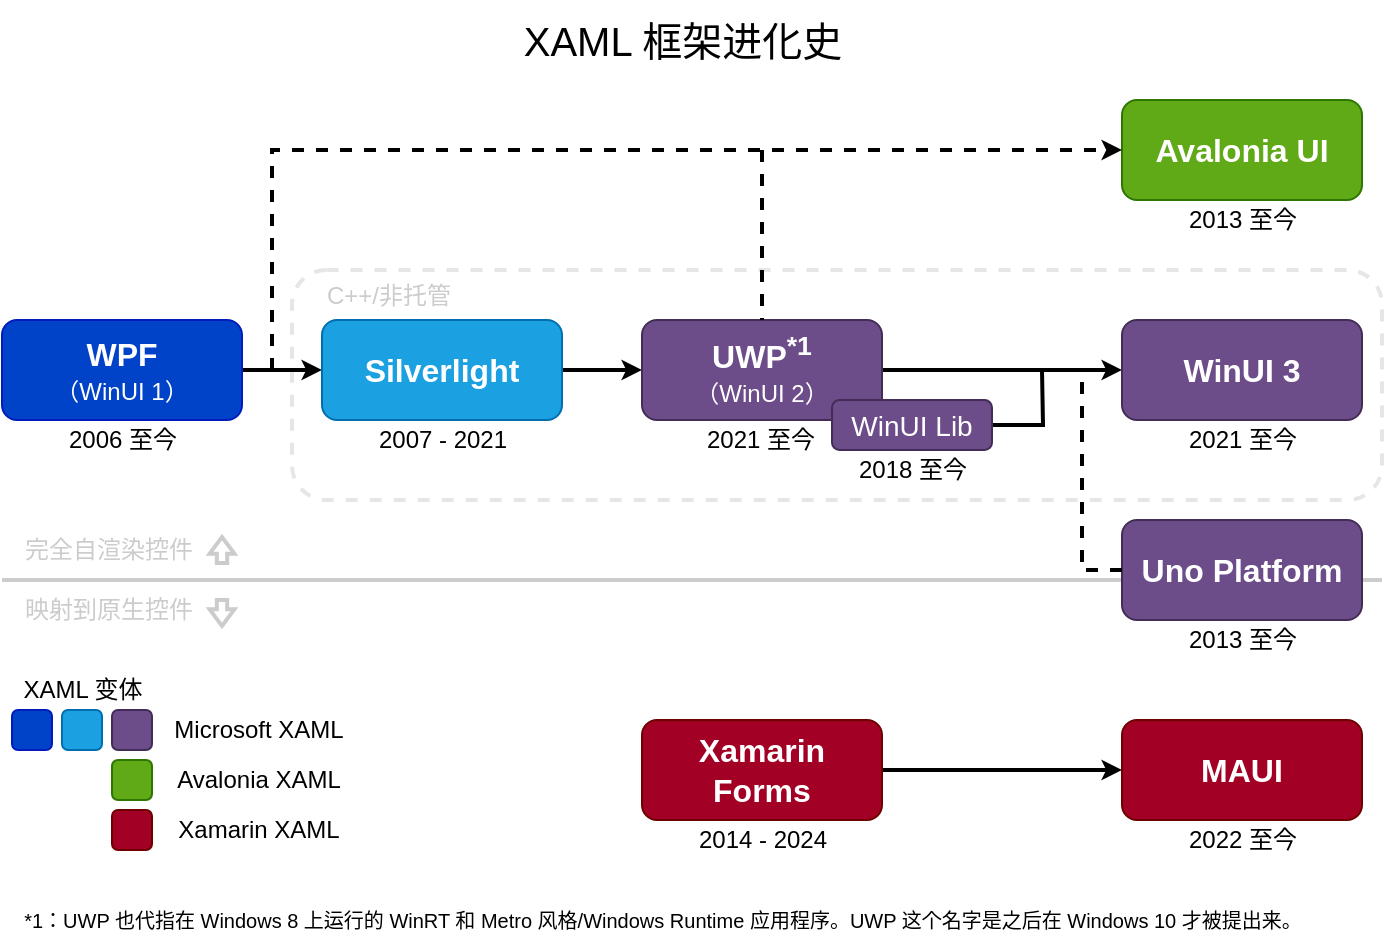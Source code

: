 <mxfile version="20.7.4" type="device"><diagram id="64IoWWK6bvgBnj8eBocw" name="第 1 页"><mxGraphModel dx="839" dy="765" grid="1" gridSize="5" guides="1" tooltips="1" connect="1" arrows="1" fold="1" page="1" pageScale="1" pageWidth="827" pageHeight="1169" math="1" shadow="0"><root><mxCell id="0"/><mxCell id="1" parent="0"/><mxCell id="qry_ecWV91Hp-OoGI8Yc-34" value="" style="endArrow=none;html=1;rounded=0;strokeWidth=2;fontSize=12;fontColor=#CCCCCC;startSize=4;endSize=4;strokeColor=#CCCCCC;" edge="1" parent="1"><mxGeometry width="50" height="50" relative="1" as="geometry"><mxPoint x="100" y="390" as="sourcePoint"/><mxPoint x="790" y="390" as="targetPoint"/></mxGeometry></mxCell><mxCell id="qry_ecWV91Hp-OoGI8Yc-23" value="" style="rounded=1;whiteSpace=wrap;html=1;shadow=0;glass=0;fontSize=14;fillColor=none;dashed=1;strokeWidth=2;strokeColor=#E6E6E6;fontColor=#CCCCCC;" vertex="1" parent="1"><mxGeometry x="245" y="235" width="545" height="115" as="geometry"/></mxCell><mxCell id="qry_ecWV91Hp-OoGI8Yc-1" value="XAML 框架进化史" style="text;html=1;align=center;verticalAlign=middle;resizable=0;points=[];autosize=1;strokeColor=none;fillColor=none;fontSize=20;" vertex="1" parent="1"><mxGeometry x="350" y="100" width="180" height="40" as="geometry"/></mxCell><mxCell id="qry_ecWV91Hp-OoGI8Yc-12" style="edgeStyle=orthogonalEdgeStyle;rounded=0;orthogonalLoop=1;jettySize=auto;html=1;entryX=0;entryY=0.5;entryDx=0;entryDy=0;fontSize=14;strokeWidth=2;startSize=4;endSize=4;" edge="1" parent="1" source="qry_ecWV91Hp-OoGI8Yc-2" target="qry_ecWV91Hp-OoGI8Yc-4"><mxGeometry relative="1" as="geometry"/></mxCell><mxCell id="qry_ecWV91Hp-OoGI8Yc-2" value="&lt;font style=&quot;font-size: 16px;&quot;&gt;&lt;b&gt;WPF&lt;br&gt;&lt;/b&gt;&lt;/font&gt;&lt;font style=&quot;font-size: 12px;&quot;&gt;（WinUI 1）&lt;/font&gt;" style="rounded=1;whiteSpace=wrap;html=1;fontSize=14;fillColor=#0043C9;strokeColor=#001DBC;fontColor=#ffffff;" vertex="1" parent="1"><mxGeometry x="100" y="260" width="120" height="50" as="geometry"/></mxCell><mxCell id="qry_ecWV91Hp-OoGI8Yc-13" style="edgeStyle=orthogonalEdgeStyle;rounded=0;orthogonalLoop=1;jettySize=auto;html=1;entryX=0;entryY=0.5;entryDx=0;entryDy=0;strokeWidth=2;fontSize=14;startSize=4;endSize=4;" edge="1" parent="1" source="qry_ecWV91Hp-OoGI8Yc-4" target="qry_ecWV91Hp-OoGI8Yc-5"><mxGeometry relative="1" as="geometry"/></mxCell><mxCell id="qry_ecWV91Hp-OoGI8Yc-4" value="&lt;font style=&quot;font-size: 16px;&quot;&gt;&lt;b&gt;Silverlight&lt;/b&gt;&lt;/font&gt;" style="rounded=1;whiteSpace=wrap;html=1;fontSize=14;fillColor=#1ba1e2;strokeColor=#006EAF;fontColor=#ffffff;" vertex="1" parent="1"><mxGeometry x="260" y="260" width="120" height="50" as="geometry"/></mxCell><mxCell id="qry_ecWV91Hp-OoGI8Yc-14" style="edgeStyle=orthogonalEdgeStyle;rounded=0;orthogonalLoop=1;jettySize=auto;html=1;entryX=0;entryY=0.5;entryDx=0;entryDy=0;strokeWidth=2;fontSize=14;startSize=4;endSize=4;" edge="1" parent="1" source="qry_ecWV91Hp-OoGI8Yc-5" target="qry_ecWV91Hp-OoGI8Yc-8"><mxGeometry relative="1" as="geometry"/></mxCell><mxCell id="qry_ecWV91Hp-OoGI8Yc-5" value="&lt;font style=&quot;font-size: 16px;&quot;&gt;&lt;b&gt;UWP&lt;sup&gt;*1&lt;/sup&gt;&lt;/b&gt;&lt;/font&gt;&lt;br&gt;&lt;font style=&quot;font-size: 12px;&quot;&gt;（WinUI 2）&lt;/font&gt;" style="rounded=1;whiteSpace=wrap;html=1;fontSize=14;fillColor=#6C4D8A;strokeColor=#432D57;fontColor=#ffffff;" vertex="1" parent="1"><mxGeometry x="420" y="260" width="120" height="50" as="geometry"/></mxCell><mxCell id="qry_ecWV91Hp-OoGI8Yc-6" value="&lt;font style=&quot;font-size: 16px;&quot;&gt;&lt;b&gt;Avalonia UI&lt;/b&gt;&lt;/font&gt;" style="rounded=1;whiteSpace=wrap;html=1;fontSize=14;fillColor=#60a917;strokeColor=#2D7600;fontColor=#ffffff;shadow=0;" vertex="1" parent="1"><mxGeometry x="660" y="150" width="120" height="50" as="geometry"/></mxCell><mxCell id="qry_ecWV91Hp-OoGI8Yc-19" style="edgeStyle=orthogonalEdgeStyle;rounded=0;orthogonalLoop=1;jettySize=auto;html=1;entryX=0;entryY=0.5;entryDx=0;entryDy=0;strokeWidth=2;fontSize=14;endArrow=classic;endFill=1;startSize=4;endSize=4;" edge="1" parent="1" source="qry_ecWV91Hp-OoGI8Yc-7" target="qry_ecWV91Hp-OoGI8Yc-10"><mxGeometry relative="1" as="geometry"/></mxCell><mxCell id="qry_ecWV91Hp-OoGI8Yc-7" value="&lt;font style=&quot;font-size: 16px;&quot;&gt;&lt;b&gt;Xamarin&lt;br&gt;Forms&lt;/b&gt;&lt;/font&gt;" style="rounded=1;whiteSpace=wrap;html=1;fontSize=14;fillColor=#a20025;strokeColor=#6F0000;fontColor=#ffffff;shadow=0;glass=0;" vertex="1" parent="1"><mxGeometry x="420" y="460" width="120" height="50" as="geometry"/></mxCell><mxCell id="qry_ecWV91Hp-OoGI8Yc-8" value="&lt;font style=&quot;font-size: 16px;&quot;&gt;&lt;b&gt;WinUI 3&lt;/b&gt;&lt;/font&gt;" style="rounded=1;whiteSpace=wrap;html=1;fontSize=14;fillColor=#6C4D8A;strokeColor=#432D57;fontColor=#ffffff;" vertex="1" parent="1"><mxGeometry x="660" y="260" width="120" height="50" as="geometry"/></mxCell><mxCell id="qry_ecWV91Hp-OoGI8Yc-9" value="&lt;font style=&quot;font-size: 16px;&quot;&gt;&lt;b&gt;Uno Platform&lt;/b&gt;&lt;/font&gt;" style="rounded=1;whiteSpace=wrap;html=1;fontSize=14;fillColor=#6C4D8A;strokeColor=#432D57;fontColor=#ffffff;" vertex="1" parent="1"><mxGeometry x="660" y="360" width="120" height="50" as="geometry"/></mxCell><mxCell id="qry_ecWV91Hp-OoGI8Yc-10" value="&lt;font style=&quot;font-size: 16px;&quot;&gt;&lt;b&gt;MAUI&lt;/b&gt;&lt;/font&gt;" style="rounded=1;whiteSpace=wrap;html=1;fontSize=14;fillColor=#a20025;strokeColor=#6F0000;fontColor=#ffffff;shadow=0;glass=0;" vertex="1" parent="1"><mxGeometry x="660" y="460" width="120" height="50" as="geometry"/></mxCell><mxCell id="qry_ecWV91Hp-OoGI8Yc-17" style="edgeStyle=orthogonalEdgeStyle;rounded=0;orthogonalLoop=1;jettySize=auto;html=1;strokeWidth=2;fontSize=14;startSize=4;endSize=4;endArrow=none;endFill=0;" edge="1" parent="1" source="qry_ecWV91Hp-OoGI8Yc-15"><mxGeometry relative="1" as="geometry"><mxPoint x="620" y="285" as="targetPoint"/></mxGeometry></mxCell><mxCell id="qry_ecWV91Hp-OoGI8Yc-15" value="WinUI Lib" style="rounded=1;whiteSpace=wrap;html=1;fontSize=14;fillColor=#6C4D8A;strokeColor=#432D57;fontColor=#ffffff;" vertex="1" parent="1"><mxGeometry x="515" y="300" width="80" height="25" as="geometry"/></mxCell><mxCell id="qry_ecWV91Hp-OoGI8Yc-18" value="" style="endArrow=none;dashed=1;html=1;rounded=0;strokeWidth=2;fontSize=14;startSize=4;endSize=4;exitX=0;exitY=0.5;exitDx=0;exitDy=0;" edge="1" parent="1" source="qry_ecWV91Hp-OoGI8Yc-9"><mxGeometry width="50" height="50" relative="1" as="geometry"><mxPoint x="570" y="410" as="sourcePoint"/><mxPoint x="640" y="285" as="targetPoint"/><Array as="points"><mxPoint x="640" y="385"/></Array></mxGeometry></mxCell><mxCell id="qry_ecWV91Hp-OoGI8Yc-21" value="" style="endArrow=classic;dashed=1;html=1;rounded=0;strokeWidth=2;fontSize=14;startSize=4;endSize=4;entryX=0;entryY=0.5;entryDx=0;entryDy=0;endFill=1;" edge="1" parent="1" target="qry_ecWV91Hp-OoGI8Yc-6"><mxGeometry width="50" height="50" relative="1" as="geometry"><mxPoint x="235" y="285" as="sourcePoint"/><mxPoint x="255" y="155" as="targetPoint"/><Array as="points"><mxPoint x="235" y="175"/></Array></mxGeometry></mxCell><mxCell id="qry_ecWV91Hp-OoGI8Yc-22" value="" style="endArrow=none;dashed=1;html=1;rounded=0;strokeWidth=2;fontSize=14;startSize=4;endSize=4;entryX=0.5;entryY=0;entryDx=0;entryDy=0;" edge="1" parent="1" target="qry_ecWV91Hp-OoGI8Yc-5"><mxGeometry width="50" height="50" relative="1" as="geometry"><mxPoint x="480" y="175" as="sourcePoint"/><mxPoint x="450" y="235" as="targetPoint"/></mxGeometry></mxCell><mxCell id="qry_ecWV91Hp-OoGI8Yc-24" value="2006 至今" style="text;html=1;align=center;verticalAlign=middle;resizable=1;points=[];autosize=1;strokeColor=none;fillColor=none;fontSize=12;movable=1;rotatable=1;deletable=1;editable=1;connectable=1;" vertex="1" parent="1"><mxGeometry x="122.5" y="310" width="75" height="20" as="geometry"/></mxCell><mxCell id="qry_ecWV91Hp-OoGI8Yc-25" value="2007 - 2021" style="text;html=1;align=center;verticalAlign=middle;resizable=1;points=[];autosize=1;strokeColor=none;fillColor=none;fontSize=12;movable=1;rotatable=1;deletable=1;editable=1;connectable=1;" vertex="1" parent="1"><mxGeometry x="277.5" y="310" width="85" height="20" as="geometry"/></mxCell><mxCell id="qry_ecWV91Hp-OoGI8Yc-26" value="2021 至今" style="text;html=1;align=center;verticalAlign=middle;resizable=1;points=[];autosize=1;strokeColor=none;fillColor=none;fontSize=12;movable=1;rotatable=1;deletable=1;editable=1;connectable=1;" vertex="1" parent="1"><mxGeometry x="441" y="310" width="75" height="20" as="geometry"/></mxCell><mxCell id="qry_ecWV91Hp-OoGI8Yc-27" value="2018 至今" style="text;html=1;align=center;verticalAlign=middle;resizable=1;points=[];autosize=1;strokeColor=none;fillColor=none;fontSize=12;movable=1;rotatable=1;deletable=1;editable=1;connectable=1;" vertex="1" parent="1"><mxGeometry x="517.5" y="325" width="75" height="20" as="geometry"/></mxCell><mxCell id="qry_ecWV91Hp-OoGI8Yc-28" value="2021 至今" style="text;html=1;align=center;verticalAlign=middle;resizable=1;points=[];autosize=1;strokeColor=none;fillColor=none;fontSize=12;movable=1;rotatable=1;deletable=1;editable=1;connectable=1;" vertex="1" parent="1"><mxGeometry x="682.5" y="310" width="75" height="20" as="geometry"/></mxCell><mxCell id="qry_ecWV91Hp-OoGI8Yc-29" value="2013 至今" style="text;html=1;align=center;verticalAlign=middle;resizable=1;points=[];autosize=1;strokeColor=none;fillColor=none;fontSize=12;movable=1;rotatable=1;deletable=1;editable=1;connectable=1;" vertex="1" parent="1"><mxGeometry x="682.5" y="410" width="75" height="20" as="geometry"/></mxCell><mxCell id="qry_ecWV91Hp-OoGI8Yc-30" value="2013 至今" style="text;html=1;align=center;verticalAlign=middle;resizable=1;points=[];autosize=1;strokeColor=none;fillColor=none;fontSize=12;movable=1;rotatable=1;deletable=1;editable=1;connectable=1;" vertex="1" parent="1"><mxGeometry x="682.5" y="200" width="75" height="20" as="geometry"/></mxCell><mxCell id="qry_ecWV91Hp-OoGI8Yc-31" value="C++/非托管" style="text;html=1;align=center;verticalAlign=middle;resizable=1;points=[];autosize=1;strokeColor=none;fillColor=none;fontSize=12;fontColor=#CCCCCC;movable=1;rotatable=1;deletable=1;editable=1;connectable=1;" vertex="1" parent="1"><mxGeometry x="250" y="235" width="85" height="25" as="geometry"/></mxCell><mxCell id="qry_ecWV91Hp-OoGI8Yc-32" value="2022 至今" style="text;html=1;align=center;verticalAlign=middle;resizable=1;points=[];autosize=1;strokeColor=none;fillColor=none;fontSize=12;movable=1;rotatable=1;deletable=1;editable=1;connectable=1;" vertex="1" parent="1"><mxGeometry x="682.5" y="510" width="75" height="20" as="geometry"/></mxCell><mxCell id="qry_ecWV91Hp-OoGI8Yc-33" value="2014 - 2024" style="text;html=1;align=center;verticalAlign=middle;resizable=1;points=[];autosize=1;strokeColor=none;fillColor=none;fontSize=12;movable=1;rotatable=1;deletable=1;editable=1;connectable=1;" vertex="1" parent="1"><mxGeometry x="437.5" y="510" width="85" height="20" as="geometry"/></mxCell><mxCell id="qry_ecWV91Hp-OoGI8Yc-35" value="完全自渲染控件" style="text;html=1;align=center;verticalAlign=middle;resizable=0;points=[];autosize=1;strokeColor=none;fillColor=none;fontSize=12;fontColor=#CCCCCC;" vertex="1" parent="1"><mxGeometry x="100" y="360" width="105" height="30" as="geometry"/></mxCell><mxCell id="qry_ecWV91Hp-OoGI8Yc-36" value="" style="shape=flexArrow;endArrow=classic;html=1;rounded=0;strokeColor=#CCCCCC;strokeWidth=2;fontSize=12;fontColor=#CCCCCC;startSize=4;endSize=2.106;width=4.167;endWidth=5.231;" edge="1" parent="1"><mxGeometry width="50" height="50" relative="1" as="geometry"><mxPoint x="210" y="382.5" as="sourcePoint"/><mxPoint x="210" y="367.5" as="targetPoint"/></mxGeometry></mxCell><mxCell id="qry_ecWV91Hp-OoGI8Yc-37" value="映射到原生控件" style="text;html=1;align=center;verticalAlign=middle;resizable=0;points=[];autosize=1;strokeColor=none;fillColor=none;fontSize=12;fontColor=#CCCCCC;" vertex="1" parent="1"><mxGeometry x="100" y="390" width="105" height="30" as="geometry"/></mxCell><mxCell id="qry_ecWV91Hp-OoGI8Yc-38" value="" style="shape=flexArrow;endArrow=classic;html=1;rounded=0;strokeColor=#CCCCCC;strokeWidth=2;fontSize=12;fontColor=#CCCCCC;startSize=4;endSize=2.106;width=4.167;endWidth=5.231;" edge="1" parent="1"><mxGeometry x="-1" y="-2" width="50" height="50" relative="1" as="geometry"><mxPoint x="210" y="399" as="sourcePoint"/><mxPoint x="210" y="414" as="targetPoint"/><mxPoint x="2" y="-2" as="offset"/></mxGeometry></mxCell><mxCell id="qry_ecWV91Hp-OoGI8Yc-39" value="" style="rounded=1;whiteSpace=wrap;html=1;fontSize=14;fillColor=#0043C9;strokeColor=#001DBC;fontColor=#ffffff;" vertex="1" parent="1"><mxGeometry x="105" y="455" width="20" height="20" as="geometry"/></mxCell><mxCell id="qry_ecWV91Hp-OoGI8Yc-40" value="" style="rounded=1;whiteSpace=wrap;html=1;fontSize=14;fillColor=#1ba1e2;strokeColor=#006EAF;fontColor=#ffffff;" vertex="1" parent="1"><mxGeometry x="130" y="455" width="20" height="20" as="geometry"/></mxCell><mxCell id="qry_ecWV91Hp-OoGI8Yc-41" value="" style="rounded=1;whiteSpace=wrap;html=1;fontSize=14;fillColor=#6C4D8A;strokeColor=#432D57;fontColor=#ffffff;" vertex="1" parent="1"><mxGeometry x="155" y="455" width="20" height="20" as="geometry"/></mxCell><mxCell id="qry_ecWV91Hp-OoGI8Yc-42" value="" style="rounded=1;whiteSpace=wrap;html=1;fontSize=14;fillColor=#60a917;strokeColor=#2D7600;fontColor=#ffffff;shadow=0;" vertex="1" parent="1"><mxGeometry x="155" y="480" width="20" height="20" as="geometry"/></mxCell><mxCell id="qry_ecWV91Hp-OoGI8Yc-43" value="" style="rounded=1;whiteSpace=wrap;html=1;fontSize=14;fillColor=#a20025;strokeColor=#6F0000;fontColor=#ffffff;shadow=0;glass=0;" vertex="1" parent="1"><mxGeometry x="155" y="505" width="20" height="20" as="geometry"/></mxCell><mxCell id="qry_ecWV91Hp-OoGI8Yc-44" value="Microsoft XAML" style="text;html=1;align=center;verticalAlign=middle;resizable=0;points=[];autosize=1;strokeColor=none;fillColor=none;fontSize=12;fontColor=#000000;" vertex="1" parent="1"><mxGeometry x="175" y="450" width="105" height="30" as="geometry"/></mxCell><mxCell id="qry_ecWV91Hp-OoGI8Yc-45" value="Avalonia XAML" style="text;html=1;align=center;verticalAlign=middle;resizable=0;points=[];autosize=1;strokeColor=none;fillColor=none;fontSize=12;fontColor=#000000;" vertex="1" parent="1"><mxGeometry x="175" y="475" width="105" height="30" as="geometry"/></mxCell><mxCell id="qry_ecWV91Hp-OoGI8Yc-46" value="Xamarin XAML" style="text;html=1;align=center;verticalAlign=middle;resizable=0;points=[];autosize=1;strokeColor=none;fillColor=none;fontSize=12;fontColor=#000000;" vertex="1" parent="1"><mxGeometry x="178" y="500" width="100" height="30" as="geometry"/></mxCell><mxCell id="qry_ecWV91Hp-OoGI8Yc-48" value="XAML 变体" style="text;html=1;align=center;verticalAlign=middle;resizable=1;points=[];autosize=1;strokeColor=none;fillColor=none;fontSize=12;fontColor=#000000;movable=1;rotatable=1;deletable=1;editable=1;connectable=1;" vertex="1" parent="1"><mxGeometry x="100" y="435" width="80" height="20" as="geometry"/></mxCell><mxCell id="qry_ecWV91Hp-OoGI8Yc-49" value="*1：UWP 也代指在 Windows 8 上运行的 WinRT 和 Metro 风格/Windows Runtime 应用程序。UWP 这个名字是之后在 Windows 10 才被提出来。" style="text;html=1;align=center;verticalAlign=middle;resizable=0;points=[];autosize=1;strokeColor=none;fillColor=none;fontSize=10;fontColor=#000000;" vertex="1" parent="1"><mxGeometry x="100" y="545" width="660" height="30" as="geometry"/></mxCell></root></mxGraphModel></diagram></mxfile>